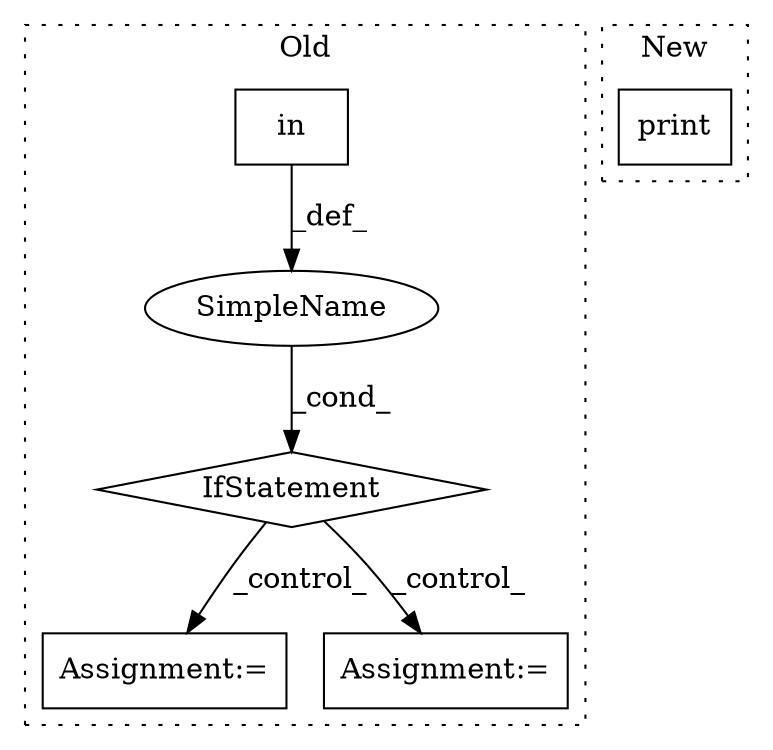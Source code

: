 digraph G {
subgraph cluster0 {
1 [label="in" a="105" s="9268" l="30" shape="box"];
3 [label="IfStatement" a="25" s="9254,9298" l="14,2" shape="diamond"];
4 [label="Assignment:=" a="7" s="9610" l="2" shape="box"];
5 [label="SimpleName" a="42" s="" l="" shape="ellipse"];
6 [label="Assignment:=" a="7" s="9655" l="1" shape="box"];
label = "Old";
style="dotted";
}
subgraph cluster1 {
2 [label="print" a="32" s="8398,8432" l="6,1" shape="box"];
label = "New";
style="dotted";
}
1 -> 5 [label="_def_"];
3 -> 6 [label="_control_"];
3 -> 4 [label="_control_"];
5 -> 3 [label="_cond_"];
}
